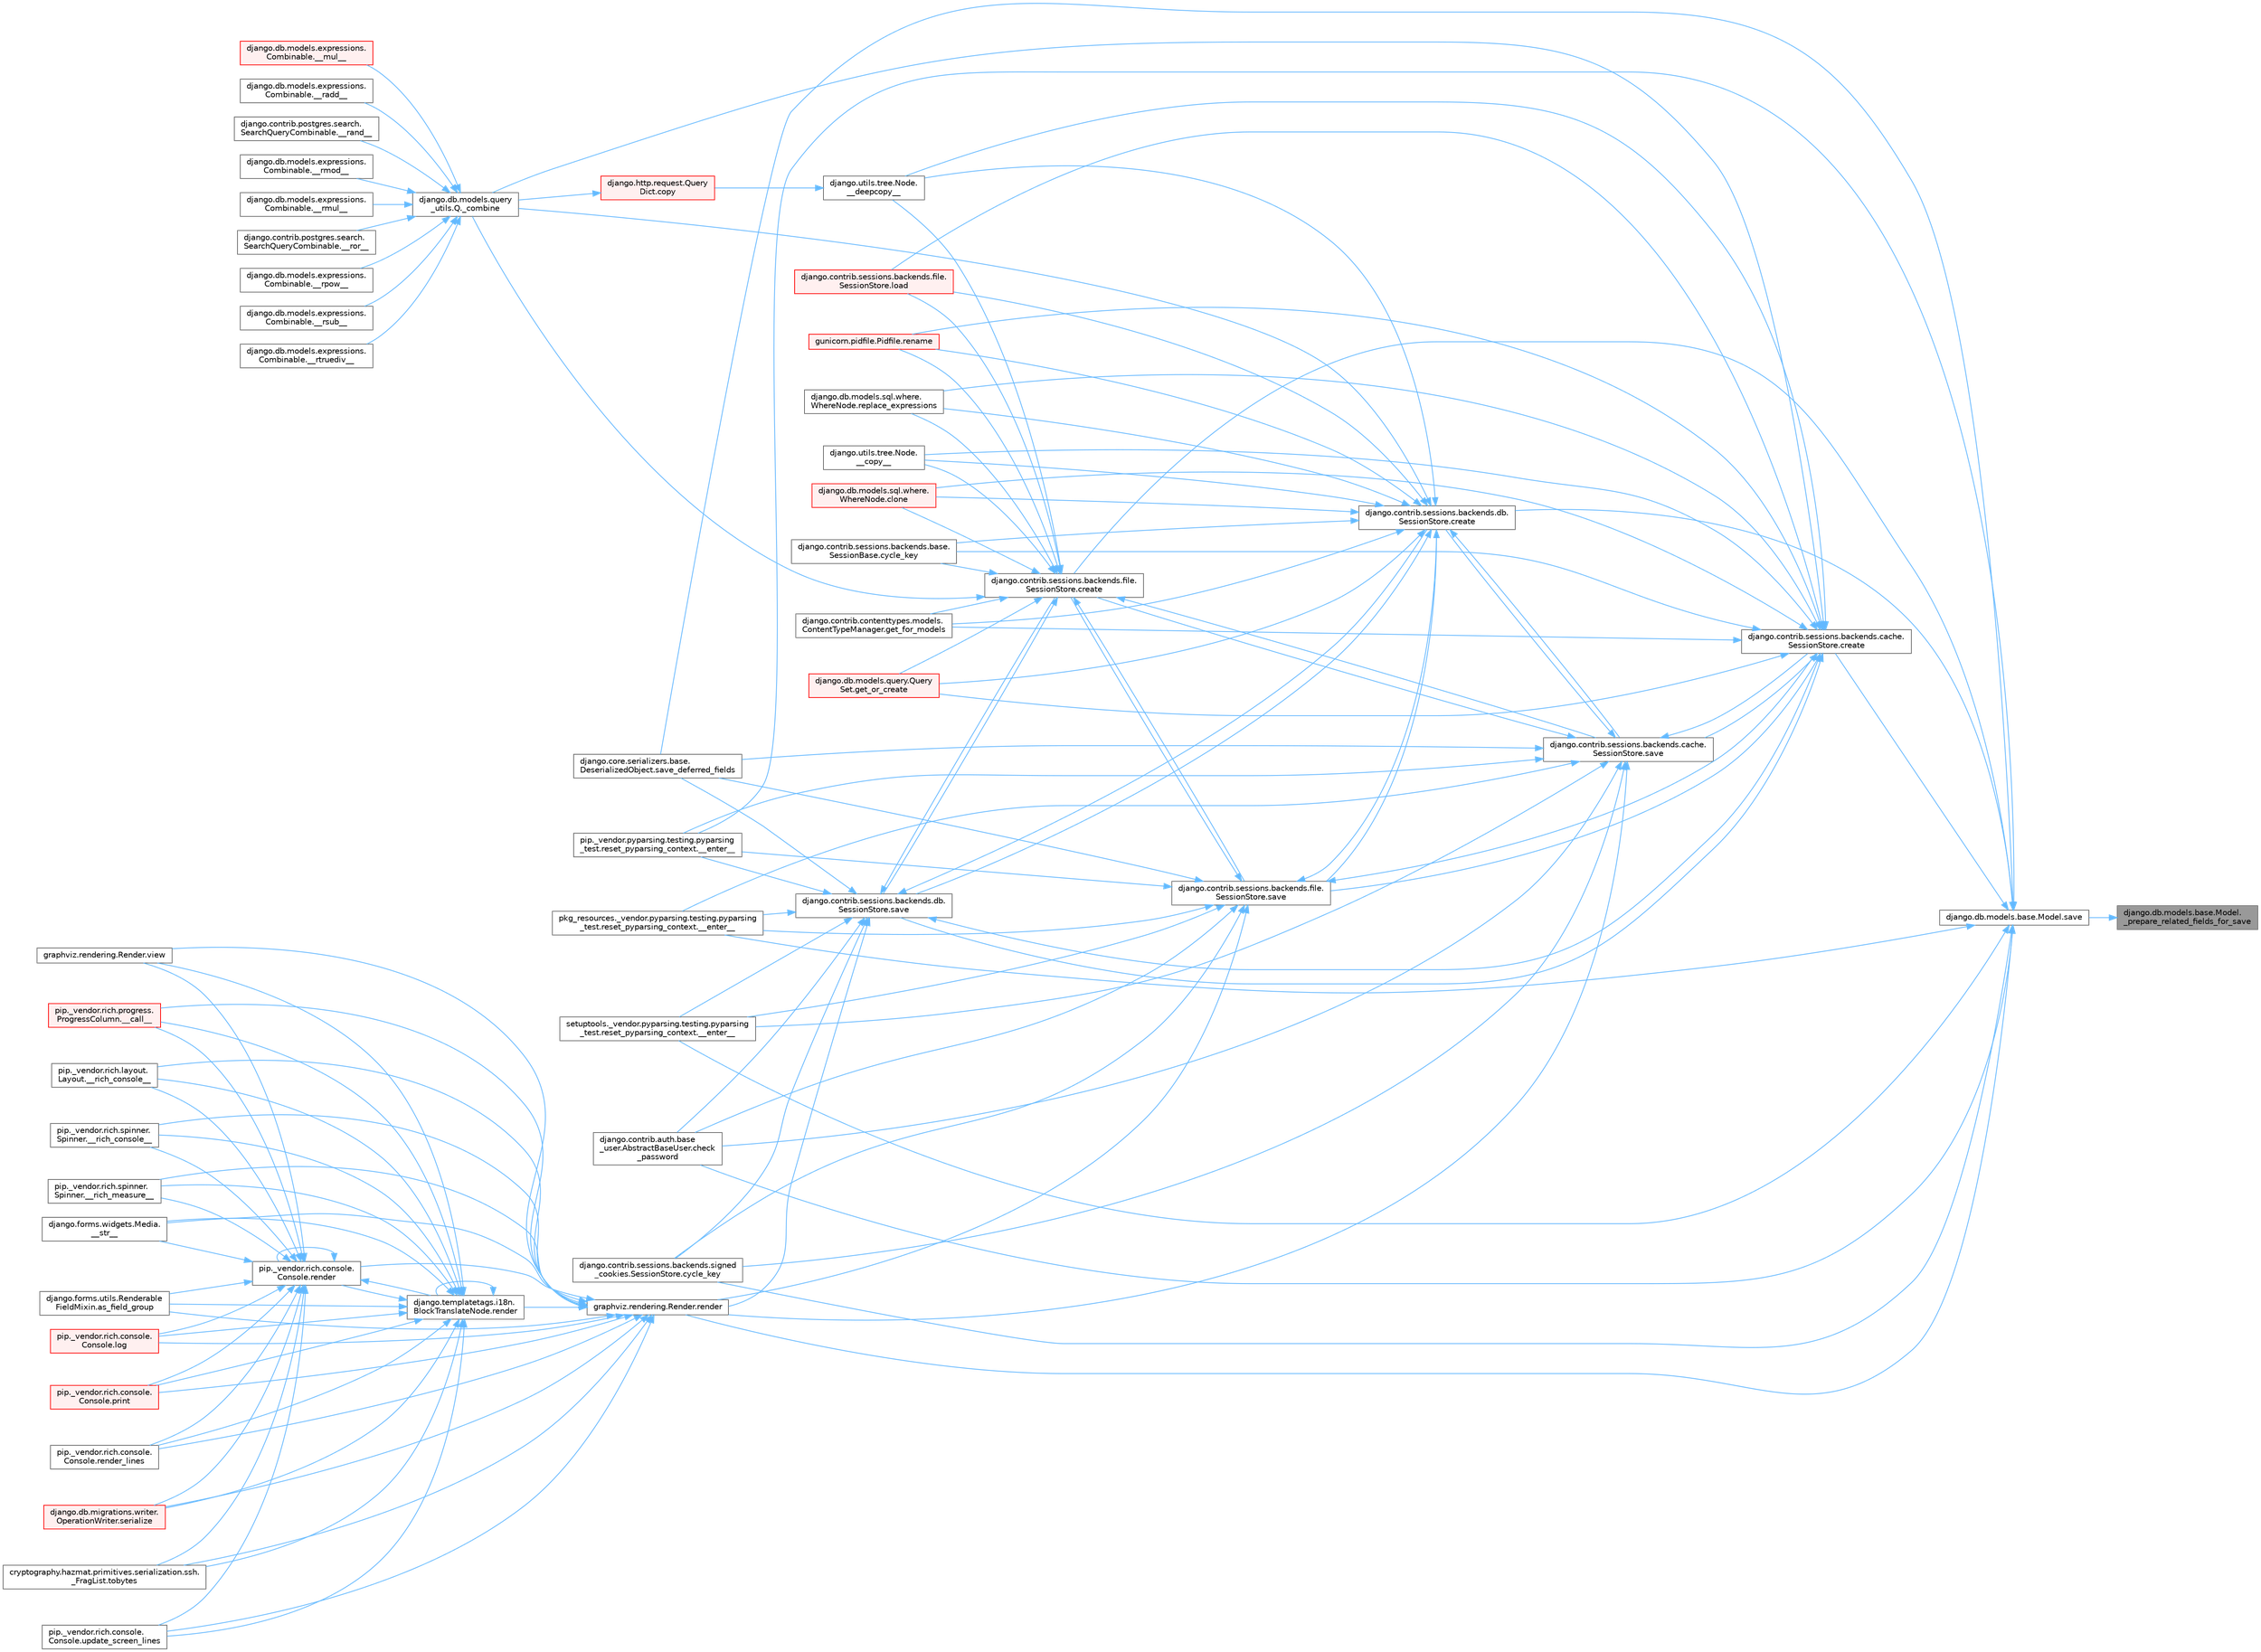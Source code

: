 digraph "django.db.models.base.Model._prepare_related_fields_for_save"
{
 // LATEX_PDF_SIZE
  bgcolor="transparent";
  edge [fontname=Helvetica,fontsize=10,labelfontname=Helvetica,labelfontsize=10];
  node [fontname=Helvetica,fontsize=10,shape=box,height=0.2,width=0.4];
  rankdir="RL";
  Node1 [id="Node000001",label="django.db.models.base.Model.\l_prepare_related_fields_for_save",height=0.2,width=0.4,color="gray40", fillcolor="grey60", style="filled", fontcolor="black",tooltip=" "];
  Node1 -> Node2 [id="edge1_Node000001_Node000002",dir="back",color="steelblue1",style="solid",tooltip=" "];
  Node2 [id="Node000002",label="django.db.models.base.Model.save",height=0.2,width=0.4,color="grey40", fillcolor="white", style="filled",URL="$classdjango_1_1db_1_1models_1_1base_1_1_model.html#ab0396fe6f599587cbb43b283300ed97e",tooltip=" "];
  Node2 -> Node3 [id="edge2_Node000002_Node000003",dir="back",color="steelblue1",style="solid",tooltip=" "];
  Node3 [id="Node000003",label="pip._vendor.pyparsing.testing.pyparsing\l_test.reset_pyparsing_context.__enter__",height=0.2,width=0.4,color="grey40", fillcolor="white", style="filled",URL="$classpip_1_1__vendor_1_1pyparsing_1_1testing_1_1pyparsing__test_1_1reset__pyparsing__context.html#a3d39d97a0d95a9b46c987e6dff52b7c0",tooltip=" "];
  Node2 -> Node4 [id="edge3_Node000002_Node000004",dir="back",color="steelblue1",style="solid",tooltip=" "];
  Node4 [id="Node000004",label="pkg_resources._vendor.pyparsing.testing.pyparsing\l_test.reset_pyparsing_context.__enter__",height=0.2,width=0.4,color="grey40", fillcolor="white", style="filled",URL="$classpkg__resources_1_1__vendor_1_1pyparsing_1_1testing_1_1pyparsing__test_1_1reset__pyparsing__context.html#a8d8360c033ccc7296fb9323a07cdeb25",tooltip=" "];
  Node2 -> Node5 [id="edge4_Node000002_Node000005",dir="back",color="steelblue1",style="solid",tooltip=" "];
  Node5 [id="Node000005",label="setuptools._vendor.pyparsing.testing.pyparsing\l_test.reset_pyparsing_context.__enter__",height=0.2,width=0.4,color="grey40", fillcolor="white", style="filled",URL="$classsetuptools_1_1__vendor_1_1pyparsing_1_1testing_1_1pyparsing__test_1_1reset__pyparsing__context.html#a436e2ea8355c86505c8cfdae81714c7c",tooltip=" "];
  Node2 -> Node6 [id="edge5_Node000002_Node000006",dir="back",color="steelblue1",style="solid",tooltip=" "];
  Node6 [id="Node000006",label="django.contrib.auth.base\l_user.AbstractBaseUser.check\l_password",height=0.2,width=0.4,color="grey40", fillcolor="white", style="filled",URL="$classdjango_1_1contrib_1_1auth_1_1base__user_1_1_abstract_base_user.html#aaa9bb7fa5353bc1917dbd7f87b63321a",tooltip=" "];
  Node2 -> Node7 [id="edge6_Node000002_Node000007",dir="back",color="steelblue1",style="solid",tooltip=" "];
  Node7 [id="Node000007",label="django.contrib.sessions.backends.cache.\lSessionStore.create",height=0.2,width=0.4,color="grey40", fillcolor="white", style="filled",URL="$classdjango_1_1contrib_1_1sessions_1_1backends_1_1cache_1_1_session_store.html#a38c9efbdb5115fd1820ae198b767c39c",tooltip=" "];
  Node7 -> Node8 [id="edge7_Node000007_Node000008",dir="back",color="steelblue1",style="solid",tooltip=" "];
  Node8 [id="Node000008",label="django.utils.tree.Node.\l__copy__",height=0.2,width=0.4,color="grey40", fillcolor="white", style="filled",URL="$classdjango_1_1utils_1_1tree_1_1_node.html#abae878f6b4500b8b241c23d8fac46e63",tooltip=" "];
  Node7 -> Node9 [id="edge8_Node000007_Node000009",dir="back",color="steelblue1",style="solid",tooltip=" "];
  Node9 [id="Node000009",label="django.utils.tree.Node.\l__deepcopy__",height=0.2,width=0.4,color="grey40", fillcolor="white", style="filled",URL="$classdjango_1_1utils_1_1tree_1_1_node.html#a38840c46ded3963808edbeec90765d6b",tooltip=" "];
  Node9 -> Node10 [id="edge9_Node000009_Node000010",dir="back",color="steelblue1",style="solid",tooltip=" "];
  Node10 [id="Node000010",label="django.http.request.Query\lDict.copy",height=0.2,width=0.4,color="red", fillcolor="#FFF0F0", style="filled",URL="$classdjango_1_1http_1_1request_1_1_query_dict.html#ada9e4956e62868c5587b9ffde7b358b5",tooltip=" "];
  Node10 -> Node152 [id="edge10_Node000010_Node000152",dir="back",color="steelblue1",style="solid",tooltip=" "];
  Node152 [id="Node000152",label="django.db.models.query\l_utils.Q._combine",height=0.2,width=0.4,color="grey40", fillcolor="white", style="filled",URL="$classdjango_1_1db_1_1models_1_1query__utils_1_1_q.html#ade621b98231b73615e1aa3a726560c55",tooltip=" "];
  Node152 -> Node153 [id="edge11_Node000152_Node000153",dir="back",color="steelblue1",style="solid",tooltip=" "];
  Node153 [id="Node000153",label="django.db.models.expressions.\lCombinable.__mul__",height=0.2,width=0.4,color="red", fillcolor="#FFF0F0", style="filled",URL="$classdjango_1_1db_1_1models_1_1expressions_1_1_combinable.html#a18670e03ec4b2fc0eafb0782602b72ec",tooltip=" "];
  Node152 -> Node157 [id="edge12_Node000152_Node000157",dir="back",color="steelblue1",style="solid",tooltip=" "];
  Node157 [id="Node000157",label="django.db.models.expressions.\lCombinable.__radd__",height=0.2,width=0.4,color="grey40", fillcolor="white", style="filled",URL="$classdjango_1_1db_1_1models_1_1expressions_1_1_combinable.html#a4872efab02abfbe2d20977469210ce25",tooltip=" "];
  Node152 -> Node158 [id="edge13_Node000152_Node000158",dir="back",color="steelblue1",style="solid",tooltip=" "];
  Node158 [id="Node000158",label="django.contrib.postgres.search.\lSearchQueryCombinable.__rand__",height=0.2,width=0.4,color="grey40", fillcolor="white", style="filled",URL="$classdjango_1_1contrib_1_1postgres_1_1search_1_1_search_query_combinable.html#a3d51899b7ac9564232b005aa65bec114",tooltip=" "];
  Node152 -> Node159 [id="edge14_Node000152_Node000159",dir="back",color="steelblue1",style="solid",tooltip=" "];
  Node159 [id="Node000159",label="django.db.models.expressions.\lCombinable.__rmod__",height=0.2,width=0.4,color="grey40", fillcolor="white", style="filled",URL="$classdjango_1_1db_1_1models_1_1expressions_1_1_combinable.html#ad32e5e96bab77dd57e3337a156c5de39",tooltip=" "];
  Node152 -> Node160 [id="edge15_Node000152_Node000160",dir="back",color="steelblue1",style="solid",tooltip=" "];
  Node160 [id="Node000160",label="django.db.models.expressions.\lCombinable.__rmul__",height=0.2,width=0.4,color="grey40", fillcolor="white", style="filled",URL="$classdjango_1_1db_1_1models_1_1expressions_1_1_combinable.html#adfde700eec6b9ea280e9fec3e202acab",tooltip=" "];
  Node152 -> Node161 [id="edge16_Node000152_Node000161",dir="back",color="steelblue1",style="solid",tooltip=" "];
  Node161 [id="Node000161",label="django.contrib.postgres.search.\lSearchQueryCombinable.__ror__",height=0.2,width=0.4,color="grey40", fillcolor="white", style="filled",URL="$classdjango_1_1contrib_1_1postgres_1_1search_1_1_search_query_combinable.html#ac5984f052629ae58cd73a90c852fe22c",tooltip=" "];
  Node152 -> Node162 [id="edge17_Node000152_Node000162",dir="back",color="steelblue1",style="solid",tooltip=" "];
  Node162 [id="Node000162",label="django.db.models.expressions.\lCombinable.__rpow__",height=0.2,width=0.4,color="grey40", fillcolor="white", style="filled",URL="$classdjango_1_1db_1_1models_1_1expressions_1_1_combinable.html#a1847c8db3c40340a723f6bf51ebadf89",tooltip=" "];
  Node152 -> Node163 [id="edge18_Node000152_Node000163",dir="back",color="steelblue1",style="solid",tooltip=" "];
  Node163 [id="Node000163",label="django.db.models.expressions.\lCombinable.__rsub__",height=0.2,width=0.4,color="grey40", fillcolor="white", style="filled",URL="$classdjango_1_1db_1_1models_1_1expressions_1_1_combinable.html#af906f43306d94cf530387eecce802a81",tooltip=" "];
  Node152 -> Node164 [id="edge19_Node000152_Node000164",dir="back",color="steelblue1",style="solid",tooltip=" "];
  Node164 [id="Node000164",label="django.db.models.expressions.\lCombinable.__rtruediv__",height=0.2,width=0.4,color="grey40", fillcolor="white", style="filled",URL="$classdjango_1_1db_1_1models_1_1expressions_1_1_combinable.html#aff897a2f7f103240839b7da073e9fe1a",tooltip=" "];
  Node7 -> Node152 [id="edge20_Node000007_Node000152",dir="back",color="steelblue1",style="solid",tooltip=" "];
  Node7 -> Node300 [id="edge21_Node000007_Node000300",dir="back",color="steelblue1",style="solid",tooltip=" "];
  Node300 [id="Node000300",label="django.db.models.sql.where.\lWhereNode.clone",height=0.2,width=0.4,color="red", fillcolor="#FFF0F0", style="filled",URL="$classdjango_1_1db_1_1models_1_1sql_1_1where_1_1_where_node.html#a0faff63950b774ce4ad391ea1f6b6d2c",tooltip=" "];
  Node7 -> Node30 [id="edge22_Node000007_Node000030",dir="back",color="steelblue1",style="solid",tooltip=" "];
  Node30 [id="Node000030",label="django.contrib.sessions.backends.base.\lSessionBase.cycle_key",height=0.2,width=0.4,color="grey40", fillcolor="white", style="filled",URL="$classdjango_1_1contrib_1_1sessions_1_1backends_1_1base_1_1_session_base.html#a6955e9bebe4e5b7d463bccfcf9181016",tooltip=" "];
  Node7 -> Node334 [id="edge23_Node000007_Node000334",dir="back",color="steelblue1",style="solid",tooltip=" "];
  Node334 [id="Node000334",label="django.contrib.contenttypes.models.\lContentTypeManager.get_for_models",height=0.2,width=0.4,color="grey40", fillcolor="white", style="filled",URL="$classdjango_1_1contrib_1_1contenttypes_1_1models_1_1_content_type_manager.html#a541a2e215680799739b6f8c1b19ddda4",tooltip=" "];
  Node7 -> Node335 [id="edge24_Node000007_Node000335",dir="back",color="steelblue1",style="solid",tooltip=" "];
  Node335 [id="Node000335",label="django.db.models.query.Query\lSet.get_or_create",height=0.2,width=0.4,color="red", fillcolor="#FFF0F0", style="filled",URL="$classdjango_1_1db_1_1models_1_1query_1_1_query_set.html#a0f727927ec4d1b9f3087b831cc911c59",tooltip=" "];
  Node7 -> Node317 [id="edge25_Node000007_Node000317",dir="back",color="steelblue1",style="solid",tooltip=" "];
  Node317 [id="Node000317",label="django.contrib.sessions.backends.file.\lSessionStore.load",height=0.2,width=0.4,color="red", fillcolor="#FFF0F0", style="filled",URL="$classdjango_1_1contrib_1_1sessions_1_1backends_1_1file_1_1_session_store.html#a408fa63512306fbaa7bbb62742f0295f",tooltip=" "];
  Node7 -> Node337 [id="edge26_Node000007_Node000337",dir="back",color="steelblue1",style="solid",tooltip=" "];
  Node337 [id="Node000337",label="gunicorn.pidfile.Pidfile.rename",height=0.2,width=0.4,color="red", fillcolor="#FFF0F0", style="filled",URL="$classgunicorn_1_1pidfile_1_1_pidfile.html#af03623bf56b92f594700ba5e5f25bc76",tooltip=" "];
  Node7 -> Node339 [id="edge27_Node000007_Node000339",dir="back",color="steelblue1",style="solid",tooltip=" "];
  Node339 [id="Node000339",label="django.db.models.sql.where.\lWhereNode.replace_expressions",height=0.2,width=0.4,color="grey40", fillcolor="white", style="filled",URL="$classdjango_1_1db_1_1models_1_1sql_1_1where_1_1_where_node.html#a1cc3580a7f4a51605b52ae4a9653b3ac",tooltip=" "];
  Node7 -> Node340 [id="edge28_Node000007_Node000340",dir="back",color="steelblue1",style="solid",tooltip=" "];
  Node340 [id="Node000340",label="django.contrib.sessions.backends.cache.\lSessionStore.save",height=0.2,width=0.4,color="grey40", fillcolor="white", style="filled",URL="$classdjango_1_1contrib_1_1sessions_1_1backends_1_1cache_1_1_session_store.html#a67e81d959c24e3a84b1e755a9a861c53",tooltip=" "];
  Node340 -> Node3 [id="edge29_Node000340_Node000003",dir="back",color="steelblue1",style="solid",tooltip=" "];
  Node340 -> Node4 [id="edge30_Node000340_Node000004",dir="back",color="steelblue1",style="solid",tooltip=" "];
  Node340 -> Node5 [id="edge31_Node000340_Node000005",dir="back",color="steelblue1",style="solid",tooltip=" "];
  Node340 -> Node6 [id="edge32_Node000340_Node000006",dir="back",color="steelblue1",style="solid",tooltip=" "];
  Node340 -> Node7 [id="edge33_Node000340_Node000007",dir="back",color="steelblue1",style="solid",tooltip=" "];
  Node340 -> Node299 [id="edge34_Node000340_Node000299",dir="back",color="steelblue1",style="solid",tooltip=" "];
  Node299 [id="Node000299",label="django.contrib.sessions.backends.db.\lSessionStore.create",height=0.2,width=0.4,color="grey40", fillcolor="white", style="filled",URL="$classdjango_1_1contrib_1_1sessions_1_1backends_1_1db_1_1_session_store.html#a4a98c0168c61e75be58e279660aa6ce4",tooltip=" "];
  Node299 -> Node8 [id="edge35_Node000299_Node000008",dir="back",color="steelblue1",style="solid",tooltip=" "];
  Node299 -> Node9 [id="edge36_Node000299_Node000009",dir="back",color="steelblue1",style="solid",tooltip=" "];
  Node299 -> Node152 [id="edge37_Node000299_Node000152",dir="back",color="steelblue1",style="solid",tooltip=" "];
  Node299 -> Node300 [id="edge38_Node000299_Node000300",dir="back",color="steelblue1",style="solid",tooltip=" "];
  Node299 -> Node30 [id="edge39_Node000299_Node000030",dir="back",color="steelblue1",style="solid",tooltip=" "];
  Node299 -> Node334 [id="edge40_Node000299_Node000334",dir="back",color="steelblue1",style="solid",tooltip=" "];
  Node299 -> Node335 [id="edge41_Node000299_Node000335",dir="back",color="steelblue1",style="solid",tooltip=" "];
  Node299 -> Node317 [id="edge42_Node000299_Node000317",dir="back",color="steelblue1",style="solid",tooltip=" "];
  Node299 -> Node337 [id="edge43_Node000299_Node000337",dir="back",color="steelblue1",style="solid",tooltip=" "];
  Node299 -> Node339 [id="edge44_Node000299_Node000339",dir="back",color="steelblue1",style="solid",tooltip=" "];
  Node299 -> Node340 [id="edge45_Node000299_Node000340",dir="back",color="steelblue1",style="solid",tooltip=" "];
  Node299 -> Node298 [id="edge46_Node000299_Node000298",dir="back",color="steelblue1",style="solid",tooltip=" "];
  Node298 [id="Node000298",label="django.contrib.sessions.backends.db.\lSessionStore.save",height=0.2,width=0.4,color="grey40", fillcolor="white", style="filled",URL="$classdjango_1_1contrib_1_1sessions_1_1backends_1_1db_1_1_session_store.html#a68a6b4f159bd3dc969ec80b34c1622af",tooltip=" "];
  Node298 -> Node3 [id="edge47_Node000298_Node000003",dir="back",color="steelblue1",style="solid",tooltip=" "];
  Node298 -> Node4 [id="edge48_Node000298_Node000004",dir="back",color="steelblue1",style="solid",tooltip=" "];
  Node298 -> Node5 [id="edge49_Node000298_Node000005",dir="back",color="steelblue1",style="solid",tooltip=" "];
  Node298 -> Node6 [id="edge50_Node000298_Node000006",dir="back",color="steelblue1",style="solid",tooltip=" "];
  Node298 -> Node7 [id="edge51_Node000298_Node000007",dir="back",color="steelblue1",style="solid",tooltip=" "];
  Node298 -> Node299 [id="edge52_Node000298_Node000299",dir="back",color="steelblue1",style="solid",tooltip=" "];
  Node298 -> Node333 [id="edge53_Node000298_Node000333",dir="back",color="steelblue1",style="solid",tooltip=" "];
  Node333 [id="Node000333",label="django.contrib.sessions.backends.file.\lSessionStore.create",height=0.2,width=0.4,color="grey40", fillcolor="white", style="filled",URL="$classdjango_1_1contrib_1_1sessions_1_1backends_1_1file_1_1_session_store.html#a6624db6a37dfff490f837047e0a60dda",tooltip=" "];
  Node333 -> Node8 [id="edge54_Node000333_Node000008",dir="back",color="steelblue1",style="solid",tooltip=" "];
  Node333 -> Node9 [id="edge55_Node000333_Node000009",dir="back",color="steelblue1",style="solid",tooltip=" "];
  Node333 -> Node152 [id="edge56_Node000333_Node000152",dir="back",color="steelblue1",style="solid",tooltip=" "];
  Node333 -> Node300 [id="edge57_Node000333_Node000300",dir="back",color="steelblue1",style="solid",tooltip=" "];
  Node333 -> Node30 [id="edge58_Node000333_Node000030",dir="back",color="steelblue1",style="solid",tooltip=" "];
  Node333 -> Node334 [id="edge59_Node000333_Node000334",dir="back",color="steelblue1",style="solid",tooltip=" "];
  Node333 -> Node335 [id="edge60_Node000333_Node000335",dir="back",color="steelblue1",style="solid",tooltip=" "];
  Node333 -> Node317 [id="edge61_Node000333_Node000317",dir="back",color="steelblue1",style="solid",tooltip=" "];
  Node333 -> Node337 [id="edge62_Node000333_Node000337",dir="back",color="steelblue1",style="solid",tooltip=" "];
  Node333 -> Node339 [id="edge63_Node000333_Node000339",dir="back",color="steelblue1",style="solid",tooltip=" "];
  Node333 -> Node340 [id="edge64_Node000333_Node000340",dir="back",color="steelblue1",style="solid",tooltip=" "];
  Node333 -> Node298 [id="edge65_Node000333_Node000298",dir="back",color="steelblue1",style="solid",tooltip=" "];
  Node333 -> Node1129 [id="edge66_Node000333_Node001129",dir="back",color="steelblue1",style="solid",tooltip=" "];
  Node1129 [id="Node001129",label="django.contrib.sessions.backends.file.\lSessionStore.save",height=0.2,width=0.4,color="grey40", fillcolor="white", style="filled",URL="$classdjango_1_1contrib_1_1sessions_1_1backends_1_1file_1_1_session_store.html#af170f9c112376eb1627509287bf9620f",tooltip=" "];
  Node1129 -> Node3 [id="edge67_Node001129_Node000003",dir="back",color="steelblue1",style="solid",tooltip=" "];
  Node1129 -> Node4 [id="edge68_Node001129_Node000004",dir="back",color="steelblue1",style="solid",tooltip=" "];
  Node1129 -> Node5 [id="edge69_Node001129_Node000005",dir="back",color="steelblue1",style="solid",tooltip=" "];
  Node1129 -> Node6 [id="edge70_Node001129_Node000006",dir="back",color="steelblue1",style="solid",tooltip=" "];
  Node1129 -> Node7 [id="edge71_Node001129_Node000007",dir="back",color="steelblue1",style="solid",tooltip=" "];
  Node1129 -> Node299 [id="edge72_Node001129_Node000299",dir="back",color="steelblue1",style="solid",tooltip=" "];
  Node1129 -> Node333 [id="edge73_Node001129_Node000333",dir="back",color="steelblue1",style="solid",tooltip=" "];
  Node1129 -> Node341 [id="edge74_Node001129_Node000341",dir="back",color="steelblue1",style="solid",tooltip=" "];
  Node341 [id="Node000341",label="django.contrib.sessions.backends.signed\l_cookies.SessionStore.cycle_key",height=0.2,width=0.4,color="grey40", fillcolor="white", style="filled",URL="$classdjango_1_1contrib_1_1sessions_1_1backends_1_1signed__cookies_1_1_session_store.html#abf8e71313b847459c30f19e691c25a93",tooltip=" "];
  Node1129 -> Node342 [id="edge75_Node001129_Node000342",dir="back",color="steelblue1",style="solid",tooltip=" "];
  Node342 [id="Node000342",label="graphviz.rendering.Render.render",height=0.2,width=0.4,color="grey40", fillcolor="white", style="filled",URL="$classgraphviz_1_1rendering_1_1_render.html#a0249d6538d64a6b59b1bed64d4636456",tooltip=" "];
  Node342 -> Node343 [id="edge76_Node000342_Node000343",dir="back",color="steelblue1",style="solid",tooltip=" "];
  Node343 [id="Node000343",label="pip._vendor.rich.progress.\lProgressColumn.__call__",height=0.2,width=0.4,color="red", fillcolor="#FFF0F0", style="filled",URL="$classpip_1_1__vendor_1_1rich_1_1progress_1_1_progress_column.html#ae0c399be74222f949edb0fa5324cf6ea",tooltip=" "];
  Node342 -> Node344 [id="edge77_Node000342_Node000344",dir="back",color="steelblue1",style="solid",tooltip=" "];
  Node344 [id="Node000344",label="pip._vendor.rich.layout.\lLayout.__rich_console__",height=0.2,width=0.4,color="grey40", fillcolor="white", style="filled",URL="$classpip_1_1__vendor_1_1rich_1_1layout_1_1_layout.html#ac39cb3d17d2b0324ee1b0dada41a3ebd",tooltip=" "];
  Node342 -> Node345 [id="edge78_Node000342_Node000345",dir="back",color="steelblue1",style="solid",tooltip=" "];
  Node345 [id="Node000345",label="pip._vendor.rich.spinner.\lSpinner.__rich_console__",height=0.2,width=0.4,color="grey40", fillcolor="white", style="filled",URL="$classpip_1_1__vendor_1_1rich_1_1spinner_1_1_spinner.html#a6883d8dced19ac48d4dfc74f776357fd",tooltip=" "];
  Node342 -> Node346 [id="edge79_Node000342_Node000346",dir="back",color="steelblue1",style="solid",tooltip=" "];
  Node346 [id="Node000346",label="pip._vendor.rich.spinner.\lSpinner.__rich_measure__",height=0.2,width=0.4,color="grey40", fillcolor="white", style="filled",URL="$classpip_1_1__vendor_1_1rich_1_1spinner_1_1_spinner.html#a89745682c823c44a31bae8e8d07869f5",tooltip=" "];
  Node342 -> Node347 [id="edge80_Node000342_Node000347",dir="back",color="steelblue1",style="solid",tooltip=" "];
  Node347 [id="Node000347",label="django.forms.widgets.Media.\l__str__",height=0.2,width=0.4,color="grey40", fillcolor="white", style="filled",URL="$classdjango_1_1forms_1_1widgets_1_1_media.html#ae1651710548a7d9f14f036d035012d21",tooltip=" "];
  Node342 -> Node348 [id="edge81_Node000342_Node000348",dir="back",color="steelblue1",style="solid",tooltip=" "];
  Node348 [id="Node000348",label="django.forms.utils.Renderable\lFieldMixin.as_field_group",height=0.2,width=0.4,color="grey40", fillcolor="white", style="filled",URL="$classdjango_1_1forms_1_1utils_1_1_renderable_field_mixin.html#a1e9a1b4f790ea694431554267fd5d74c",tooltip=" "];
  Node342 -> Node349 [id="edge82_Node000342_Node000349",dir="back",color="steelblue1",style="solid",tooltip=" "];
  Node349 [id="Node000349",label="pip._vendor.rich.console.\lConsole.log",height=0.2,width=0.4,color="red", fillcolor="#FFF0F0", style="filled",URL="$classpip_1_1__vendor_1_1rich_1_1console_1_1_console.html#af9c77e39f9413fc2b134c60cfa23b0f1",tooltip=" "];
  Node342 -> Node472 [id="edge83_Node000342_Node000472",dir="back",color="steelblue1",style="solid",tooltip=" "];
  Node472 [id="Node000472",label="pip._vendor.rich.console.\lConsole.print",height=0.2,width=0.4,color="red", fillcolor="#FFF0F0", style="filled",URL="$classpip_1_1__vendor_1_1rich_1_1console_1_1_console.html#af954370cdbb49236b597f2c11064549d",tooltip=" "];
  Node342 -> Node863 [id="edge84_Node000342_Node000863",dir="back",color="steelblue1",style="solid",tooltip=" "];
  Node863 [id="Node000863",label="django.templatetags.i18n.\lBlockTranslateNode.render",height=0.2,width=0.4,color="grey40", fillcolor="white", style="filled",URL="$classdjango_1_1templatetags_1_1i18n_1_1_block_translate_node.html#aaf05bebfd02c1c4b676387ada0357832",tooltip=" "];
  Node863 -> Node343 [id="edge85_Node000863_Node000343",dir="back",color="steelblue1",style="solid",tooltip=" "];
  Node863 -> Node344 [id="edge86_Node000863_Node000344",dir="back",color="steelblue1",style="solid",tooltip=" "];
  Node863 -> Node345 [id="edge87_Node000863_Node000345",dir="back",color="steelblue1",style="solid",tooltip=" "];
  Node863 -> Node346 [id="edge88_Node000863_Node000346",dir="back",color="steelblue1",style="solid",tooltip=" "];
  Node863 -> Node347 [id="edge89_Node000863_Node000347",dir="back",color="steelblue1",style="solid",tooltip=" "];
  Node863 -> Node348 [id="edge90_Node000863_Node000348",dir="back",color="steelblue1",style="solid",tooltip=" "];
  Node863 -> Node349 [id="edge91_Node000863_Node000349",dir="back",color="steelblue1",style="solid",tooltip=" "];
  Node863 -> Node472 [id="edge92_Node000863_Node000472",dir="back",color="steelblue1",style="solid",tooltip=" "];
  Node863 -> Node863 [id="edge93_Node000863_Node000863",dir="back",color="steelblue1",style="solid",tooltip=" "];
  Node863 -> Node864 [id="edge94_Node000863_Node000864",dir="back",color="steelblue1",style="solid",tooltip=" "];
  Node864 [id="Node000864",label="pip._vendor.rich.console.\lConsole.render",height=0.2,width=0.4,color="grey40", fillcolor="white", style="filled",URL="$classpip_1_1__vendor_1_1rich_1_1console_1_1_console.html#a9551b8254c573105adde80622393a938",tooltip=" "];
  Node864 -> Node343 [id="edge95_Node000864_Node000343",dir="back",color="steelblue1",style="solid",tooltip=" "];
  Node864 -> Node344 [id="edge96_Node000864_Node000344",dir="back",color="steelblue1",style="solid",tooltip=" "];
  Node864 -> Node345 [id="edge97_Node000864_Node000345",dir="back",color="steelblue1",style="solid",tooltip=" "];
  Node864 -> Node346 [id="edge98_Node000864_Node000346",dir="back",color="steelblue1",style="solid",tooltip=" "];
  Node864 -> Node347 [id="edge99_Node000864_Node000347",dir="back",color="steelblue1",style="solid",tooltip=" "];
  Node864 -> Node348 [id="edge100_Node000864_Node000348",dir="back",color="steelblue1",style="solid",tooltip=" "];
  Node864 -> Node349 [id="edge101_Node000864_Node000349",dir="back",color="steelblue1",style="solid",tooltip=" "];
  Node864 -> Node472 [id="edge102_Node000864_Node000472",dir="back",color="steelblue1",style="solid",tooltip=" "];
  Node864 -> Node863 [id="edge103_Node000864_Node000863",dir="back",color="steelblue1",style="solid",tooltip=" "];
  Node864 -> Node864 [id="edge104_Node000864_Node000864",dir="back",color="steelblue1",style="solid",tooltip=" "];
  Node864 -> Node865 [id="edge105_Node000864_Node000865",dir="back",color="steelblue1",style="solid",tooltip=" "];
  Node865 [id="Node000865",label="pip._vendor.rich.console.\lConsole.render_lines",height=0.2,width=0.4,color="grey40", fillcolor="white", style="filled",URL="$classpip_1_1__vendor_1_1rich_1_1console_1_1_console.html#a5818808a49db20c5bee6986425f96f14",tooltip=" "];
  Node864 -> Node866 [id="edge106_Node000864_Node000866",dir="back",color="steelblue1",style="solid",tooltip=" "];
  Node866 [id="Node000866",label="django.db.migrations.writer.\lOperationWriter.serialize",height=0.2,width=0.4,color="red", fillcolor="#FFF0F0", style="filled",URL="$classdjango_1_1db_1_1migrations_1_1writer_1_1_operation_writer.html#a866e8d13e1c54a35d74e9a6b0383b2f8",tooltip=" "];
  Node864 -> Node1209 [id="edge107_Node000864_Node001209",dir="back",color="steelblue1",style="solid",tooltip=" "];
  Node1209 [id="Node001209",label="cryptography.hazmat.primitives.serialization.ssh.\l_FragList.tobytes",height=0.2,width=0.4,color="grey40", fillcolor="white", style="filled",URL="$classcryptography_1_1hazmat_1_1primitives_1_1serialization_1_1ssh_1_1___frag_list.html#a195dd4e7c741624829a13af53fa3de38",tooltip=" "];
  Node864 -> Node1210 [id="edge108_Node000864_Node001210",dir="back",color="steelblue1",style="solid",tooltip=" "];
  Node1210 [id="Node001210",label="pip._vendor.rich.console.\lConsole.update_screen_lines",height=0.2,width=0.4,color="grey40", fillcolor="white", style="filled",URL="$classpip_1_1__vendor_1_1rich_1_1console_1_1_console.html#a21cfe5af86ec7533f23d45fe2969817e",tooltip=" "];
  Node864 -> Node1211 [id="edge109_Node000864_Node001211",dir="back",color="steelblue1",style="solid",tooltip=" "];
  Node1211 [id="Node001211",label="graphviz.rendering.Render.view",height=0.2,width=0.4,color="grey40", fillcolor="white", style="filled",URL="$classgraphviz_1_1rendering_1_1_render.html#a53169c422996b9a7e92b5580c13914e2",tooltip=" "];
  Node863 -> Node865 [id="edge110_Node000863_Node000865",dir="back",color="steelblue1",style="solid",tooltip=" "];
  Node863 -> Node866 [id="edge111_Node000863_Node000866",dir="back",color="steelblue1",style="solid",tooltip=" "];
  Node863 -> Node1209 [id="edge112_Node000863_Node001209",dir="back",color="steelblue1",style="solid",tooltip=" "];
  Node863 -> Node1210 [id="edge113_Node000863_Node001210",dir="back",color="steelblue1",style="solid",tooltip=" "];
  Node863 -> Node1211 [id="edge114_Node000863_Node001211",dir="back",color="steelblue1",style="solid",tooltip=" "];
  Node342 -> Node864 [id="edge115_Node000342_Node000864",dir="back",color="steelblue1",style="solid",tooltip=" "];
  Node342 -> Node865 [id="edge116_Node000342_Node000865",dir="back",color="steelblue1",style="solid",tooltip=" "];
  Node342 -> Node866 [id="edge117_Node000342_Node000866",dir="back",color="steelblue1",style="solid",tooltip=" "];
  Node342 -> Node1209 [id="edge118_Node000342_Node001209",dir="back",color="steelblue1",style="solid",tooltip=" "];
  Node342 -> Node1210 [id="edge119_Node000342_Node001210",dir="back",color="steelblue1",style="solid",tooltip=" "];
  Node342 -> Node1211 [id="edge120_Node000342_Node001211",dir="back",color="steelblue1",style="solid",tooltip=" "];
  Node1129 -> Node703 [id="edge121_Node001129_Node000703",dir="back",color="steelblue1",style="solid",tooltip=" "];
  Node703 [id="Node000703",label="django.core.serializers.base.\lDeserializedObject.save_deferred_fields",height=0.2,width=0.4,color="grey40", fillcolor="white", style="filled",URL="$classdjango_1_1core_1_1serializers_1_1base_1_1_deserialized_object.html#a2fd4269d14e2f58fda59335c79a582f5",tooltip=" "];
  Node298 -> Node341 [id="edge122_Node000298_Node000341",dir="back",color="steelblue1",style="solid",tooltip=" "];
  Node298 -> Node342 [id="edge123_Node000298_Node000342",dir="back",color="steelblue1",style="solid",tooltip=" "];
  Node298 -> Node703 [id="edge124_Node000298_Node000703",dir="back",color="steelblue1",style="solid",tooltip=" "];
  Node299 -> Node1129 [id="edge125_Node000299_Node001129",dir="back",color="steelblue1",style="solid",tooltip=" "];
  Node340 -> Node333 [id="edge126_Node000340_Node000333",dir="back",color="steelblue1",style="solid",tooltip=" "];
  Node340 -> Node341 [id="edge127_Node000340_Node000341",dir="back",color="steelblue1",style="solid",tooltip=" "];
  Node340 -> Node342 [id="edge128_Node000340_Node000342",dir="back",color="steelblue1",style="solid",tooltip=" "];
  Node340 -> Node703 [id="edge129_Node000340_Node000703",dir="back",color="steelblue1",style="solid",tooltip=" "];
  Node7 -> Node298 [id="edge130_Node000007_Node000298",dir="back",color="steelblue1",style="solid",tooltip=" "];
  Node7 -> Node1129 [id="edge131_Node000007_Node001129",dir="back",color="steelblue1",style="solid",tooltip=" "];
  Node2 -> Node299 [id="edge132_Node000002_Node000299",dir="back",color="steelblue1",style="solid",tooltip=" "];
  Node2 -> Node333 [id="edge133_Node000002_Node000333",dir="back",color="steelblue1",style="solid",tooltip=" "];
  Node2 -> Node341 [id="edge134_Node000002_Node000341",dir="back",color="steelblue1",style="solid",tooltip=" "];
  Node2 -> Node342 [id="edge135_Node000002_Node000342",dir="back",color="steelblue1",style="solid",tooltip=" "];
  Node2 -> Node703 [id="edge136_Node000002_Node000703",dir="back",color="steelblue1",style="solid",tooltip=" "];
}
